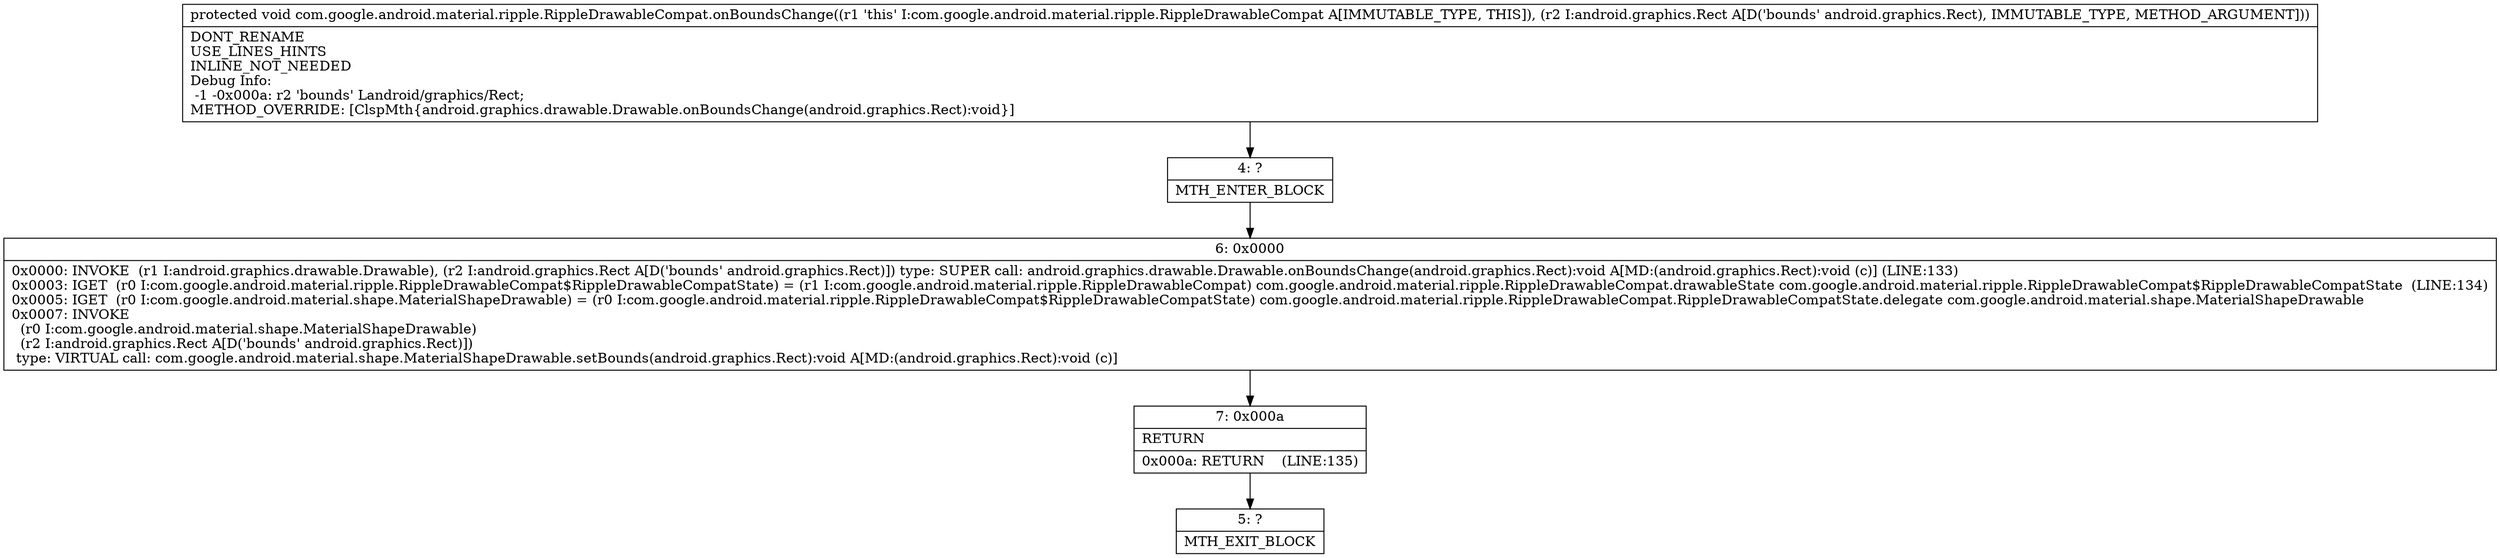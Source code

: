 digraph "CFG forcom.google.android.material.ripple.RippleDrawableCompat.onBoundsChange(Landroid\/graphics\/Rect;)V" {
Node_4 [shape=record,label="{4\:\ ?|MTH_ENTER_BLOCK\l}"];
Node_6 [shape=record,label="{6\:\ 0x0000|0x0000: INVOKE  (r1 I:android.graphics.drawable.Drawable), (r2 I:android.graphics.Rect A[D('bounds' android.graphics.Rect)]) type: SUPER call: android.graphics.drawable.Drawable.onBoundsChange(android.graphics.Rect):void A[MD:(android.graphics.Rect):void (c)] (LINE:133)\l0x0003: IGET  (r0 I:com.google.android.material.ripple.RippleDrawableCompat$RippleDrawableCompatState) = (r1 I:com.google.android.material.ripple.RippleDrawableCompat) com.google.android.material.ripple.RippleDrawableCompat.drawableState com.google.android.material.ripple.RippleDrawableCompat$RippleDrawableCompatState  (LINE:134)\l0x0005: IGET  (r0 I:com.google.android.material.shape.MaterialShapeDrawable) = (r0 I:com.google.android.material.ripple.RippleDrawableCompat$RippleDrawableCompatState) com.google.android.material.ripple.RippleDrawableCompat.RippleDrawableCompatState.delegate com.google.android.material.shape.MaterialShapeDrawable \l0x0007: INVOKE  \l  (r0 I:com.google.android.material.shape.MaterialShapeDrawable)\l  (r2 I:android.graphics.Rect A[D('bounds' android.graphics.Rect)])\l type: VIRTUAL call: com.google.android.material.shape.MaterialShapeDrawable.setBounds(android.graphics.Rect):void A[MD:(android.graphics.Rect):void (c)]\l}"];
Node_7 [shape=record,label="{7\:\ 0x000a|RETURN\l|0x000a: RETURN    (LINE:135)\l}"];
Node_5 [shape=record,label="{5\:\ ?|MTH_EXIT_BLOCK\l}"];
MethodNode[shape=record,label="{protected void com.google.android.material.ripple.RippleDrawableCompat.onBoundsChange((r1 'this' I:com.google.android.material.ripple.RippleDrawableCompat A[IMMUTABLE_TYPE, THIS]), (r2 I:android.graphics.Rect A[D('bounds' android.graphics.Rect), IMMUTABLE_TYPE, METHOD_ARGUMENT]))  | DONT_RENAME\lUSE_LINES_HINTS\lINLINE_NOT_NEEDED\lDebug Info:\l  \-1 \-0x000a: r2 'bounds' Landroid\/graphics\/Rect;\lMETHOD_OVERRIDE: [ClspMth\{android.graphics.drawable.Drawable.onBoundsChange(android.graphics.Rect):void\}]\l}"];
MethodNode -> Node_4;Node_4 -> Node_6;
Node_6 -> Node_7;
Node_7 -> Node_5;
}

